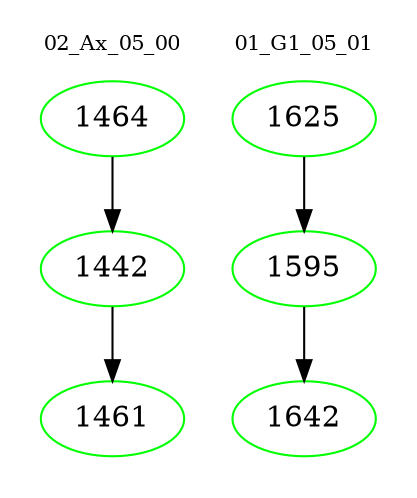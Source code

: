 digraph{
subgraph cluster_0 {
color = white
label = "02_Ax_05_00";
fontsize=10;
T0_1464 [label="1464", color="green"]
T0_1464 -> T0_1442 [color="black"]
T0_1442 [label="1442", color="green"]
T0_1442 -> T0_1461 [color="black"]
T0_1461 [label="1461", color="green"]
}
subgraph cluster_1 {
color = white
label = "01_G1_05_01";
fontsize=10;
T1_1625 [label="1625", color="green"]
T1_1625 -> T1_1595 [color="black"]
T1_1595 [label="1595", color="green"]
T1_1595 -> T1_1642 [color="black"]
T1_1642 [label="1642", color="green"]
}
}
